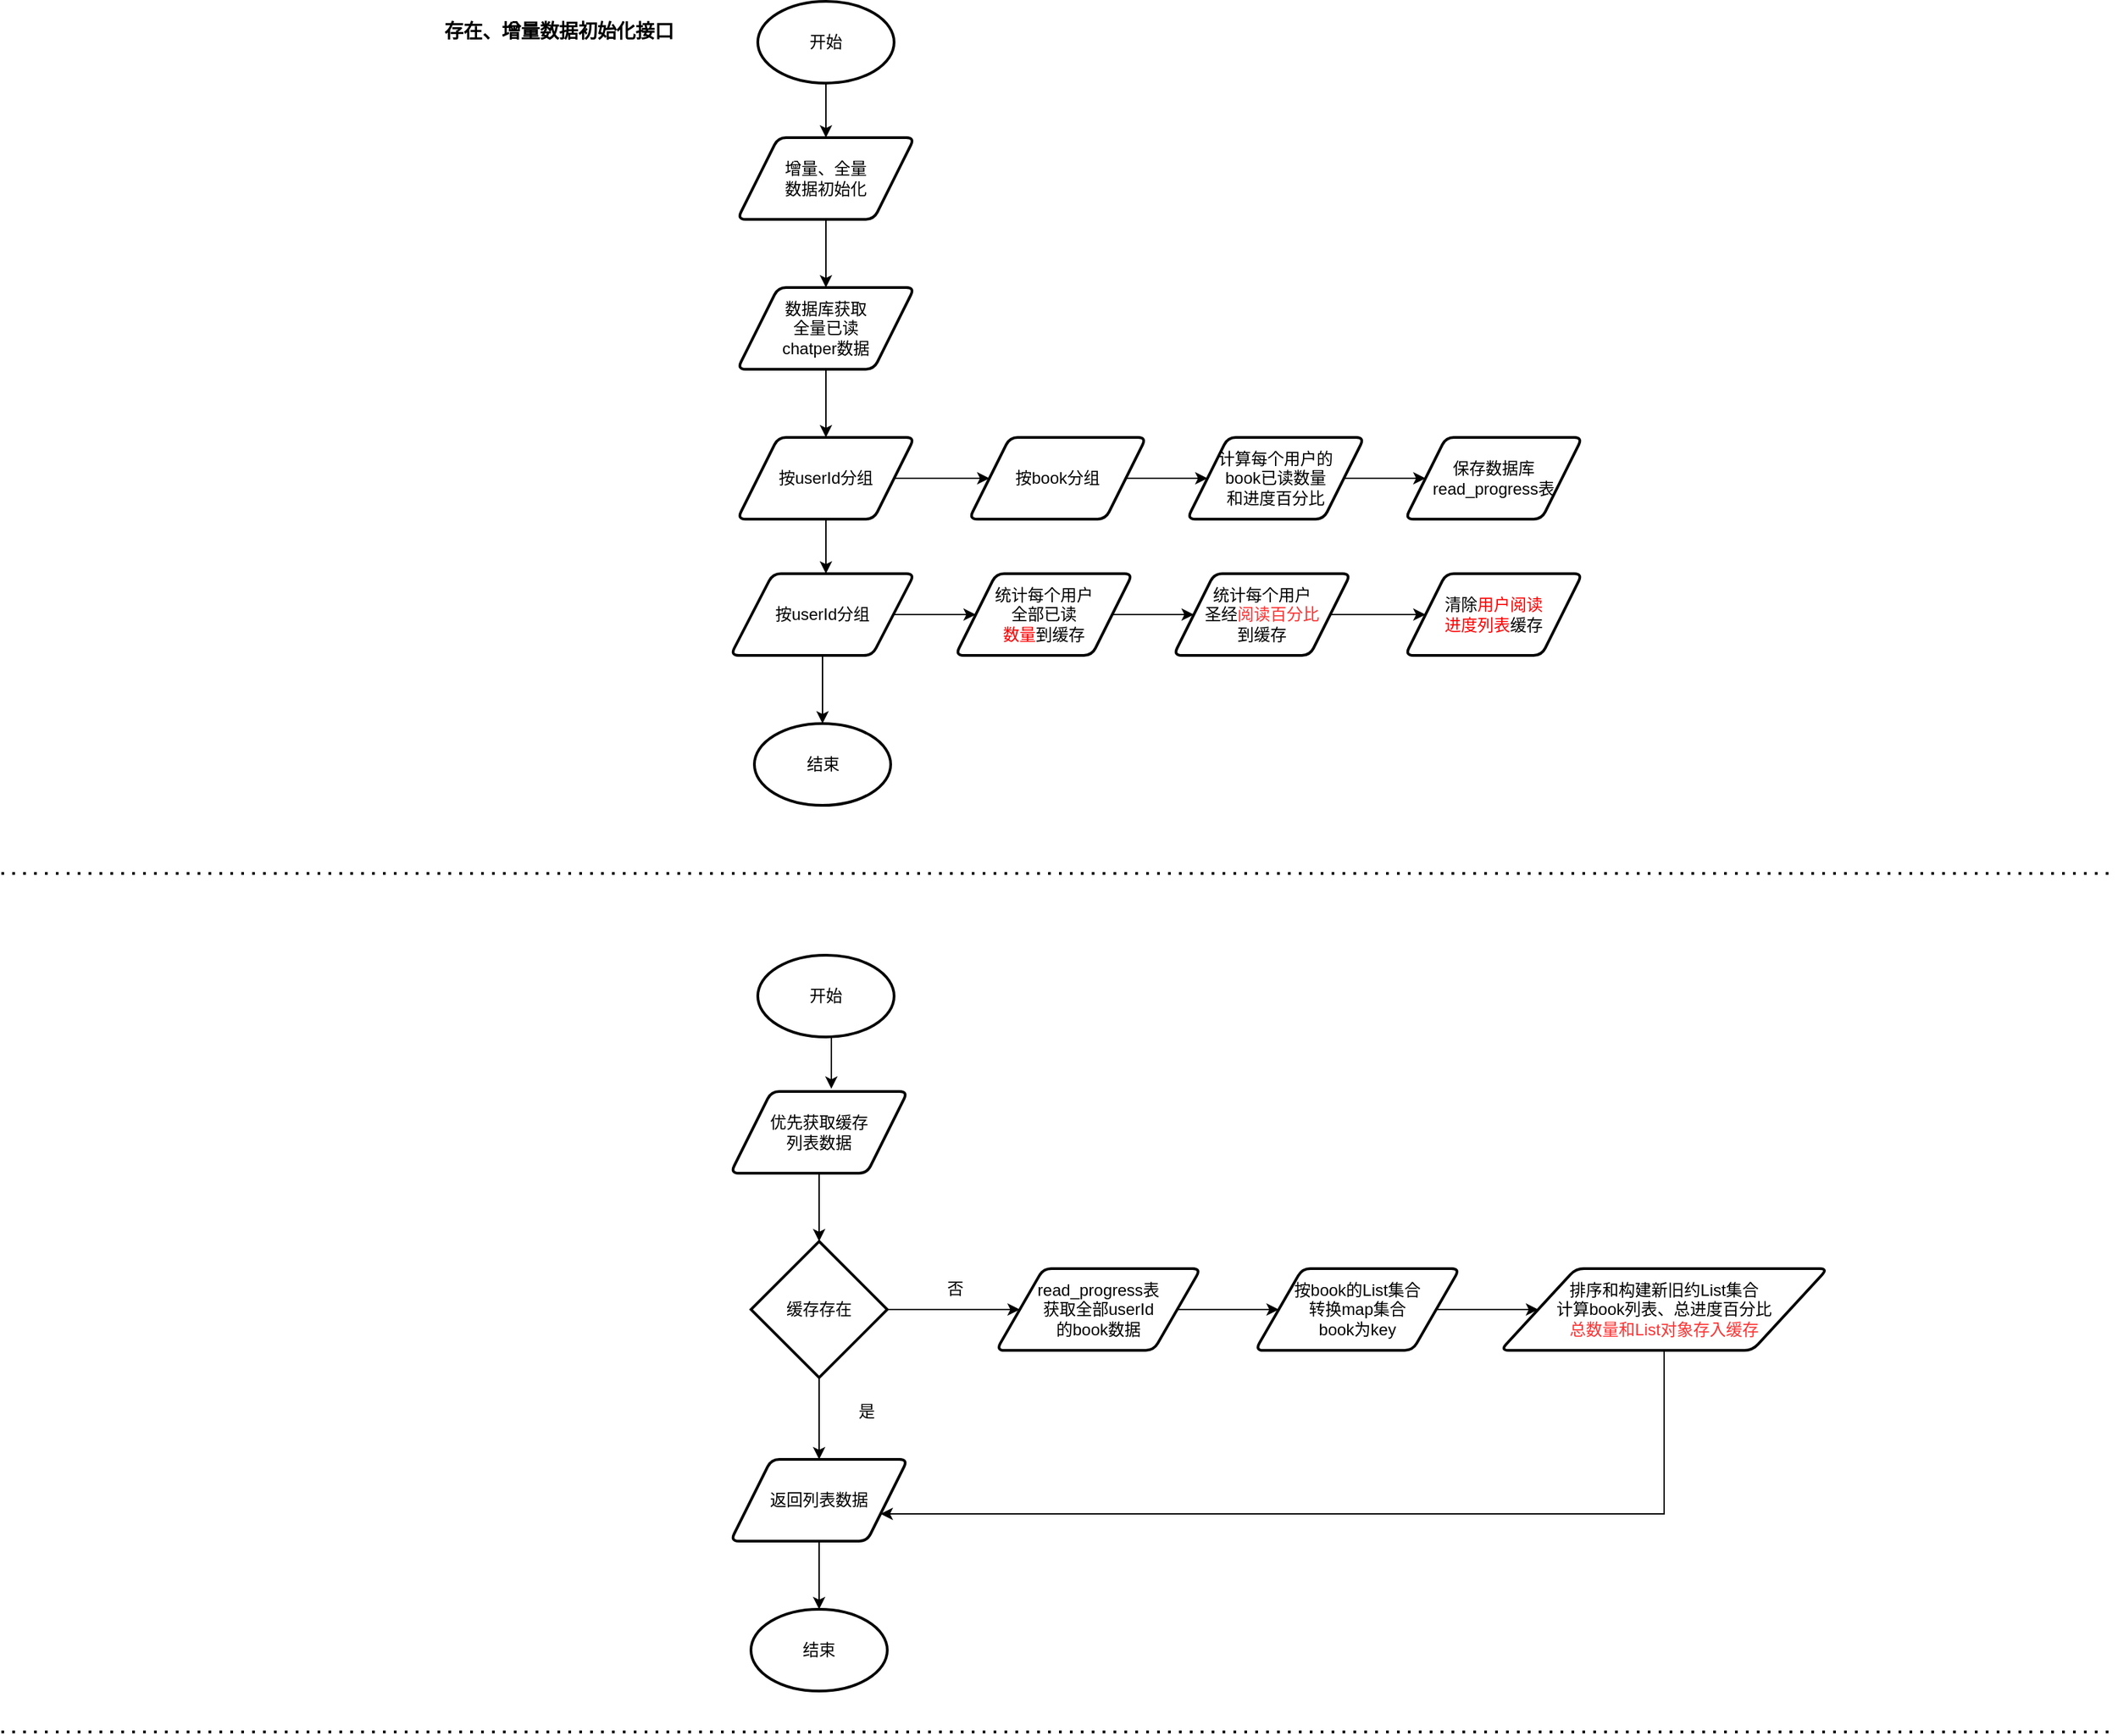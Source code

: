 <mxfile version="20.2.3" type="github">
  <diagram id="DpDPsfffJaDy5sHixKWM" name="第 1 页">
    <mxGraphModel dx="1662" dy="794" grid="1" gridSize="10" guides="1" tooltips="1" connect="1" arrows="1" fold="1" page="1" pageScale="1" pageWidth="2339" pageHeight="3300" math="0" shadow="0">
      <root>
        <mxCell id="0" />
        <mxCell id="1" parent="0" />
        <mxCell id="Ib03LIkVqxR-ll3pm1Tq-15" style="edgeStyle=orthogonalEdgeStyle;rounded=0;orthogonalLoop=1;jettySize=auto;html=1;entryX=0.5;entryY=0;entryDx=0;entryDy=0;fontColor=#FF0000;" edge="1" parent="1" source="Ib03LIkVqxR-ll3pm1Tq-1" target="Ib03LIkVqxR-ll3pm1Tq-5">
          <mxGeometry relative="1" as="geometry" />
        </mxCell>
        <mxCell id="Ib03LIkVqxR-ll3pm1Tq-1" value="开始" style="strokeWidth=2;html=1;shape=mxgraph.flowchart.start_1;whiteSpace=wrap;" vertex="1" parent="1">
          <mxGeometry x="645" y="40" width="100" height="60" as="geometry" />
        </mxCell>
        <mxCell id="Ib03LIkVqxR-ll3pm1Tq-17" style="edgeStyle=orthogonalEdgeStyle;rounded=0;orthogonalLoop=1;jettySize=auto;html=1;entryX=0.5;entryY=0;entryDx=0;entryDy=0;fontColor=#FF0000;" edge="1" parent="1" source="Ib03LIkVqxR-ll3pm1Tq-4" target="Ib03LIkVqxR-ll3pm1Tq-11">
          <mxGeometry relative="1" as="geometry" />
        </mxCell>
        <mxCell id="Ib03LIkVqxR-ll3pm1Tq-4" value="数据库获取&lt;br&gt;全量已读&lt;br&gt;chatper数据" style="shape=parallelogram;html=1;strokeWidth=2;perimeter=parallelogramPerimeter;whiteSpace=wrap;rounded=1;arcSize=12;size=0.23;" vertex="1" parent="1">
          <mxGeometry x="630" y="250" width="130" height="60" as="geometry" />
        </mxCell>
        <mxCell id="Ib03LIkVqxR-ll3pm1Tq-16" style="edgeStyle=orthogonalEdgeStyle;rounded=0;orthogonalLoop=1;jettySize=auto;html=1;entryX=0.5;entryY=0;entryDx=0;entryDy=0;fontColor=#FF0000;" edge="1" parent="1" source="Ib03LIkVqxR-ll3pm1Tq-5" target="Ib03LIkVqxR-ll3pm1Tq-4">
          <mxGeometry relative="1" as="geometry" />
        </mxCell>
        <mxCell id="Ib03LIkVqxR-ll3pm1Tq-5" value="增量、全量&lt;br&gt;数据初始化" style="shape=parallelogram;html=1;strokeWidth=2;perimeter=parallelogramPerimeter;whiteSpace=wrap;rounded=1;arcSize=12;size=0.23;" vertex="1" parent="1">
          <mxGeometry x="630" y="140" width="130" height="60" as="geometry" />
        </mxCell>
        <mxCell id="Ib03LIkVqxR-ll3pm1Tq-25" value="" style="edgeStyle=orthogonalEdgeStyle;rounded=0;orthogonalLoop=1;jettySize=auto;html=1;fontColor=#FF0000;" edge="1" parent="1" source="Ib03LIkVqxR-ll3pm1Tq-6" target="Ib03LIkVqxR-ll3pm1Tq-12">
          <mxGeometry relative="1" as="geometry" />
        </mxCell>
        <mxCell id="Ib03LIkVqxR-ll3pm1Tq-6" value="统计每个用户&lt;br&gt;全部已读&lt;br&gt;&lt;font color=&quot;#ff0000&quot;&gt;数量&lt;/font&gt;到缓存" style="shape=parallelogram;html=1;strokeWidth=2;perimeter=parallelogramPerimeter;whiteSpace=wrap;rounded=1;arcSize=12;size=0.23;" vertex="1" parent="1">
          <mxGeometry x="790" y="460" width="130" height="60" as="geometry" />
        </mxCell>
        <mxCell id="Ib03LIkVqxR-ll3pm1Tq-23" style="edgeStyle=orthogonalEdgeStyle;rounded=0;orthogonalLoop=1;jettySize=auto;html=1;exitX=1;exitY=0.5;exitDx=0;exitDy=0;entryX=0;entryY=0.5;entryDx=0;entryDy=0;fontColor=#FF0000;" edge="1" parent="1" source="Ib03LIkVqxR-ll3pm1Tq-7" target="Ib03LIkVqxR-ll3pm1Tq-8">
          <mxGeometry relative="1" as="geometry" />
        </mxCell>
        <mxCell id="Ib03LIkVqxR-ll3pm1Tq-7" value="按book分组" style="shape=parallelogram;html=1;strokeWidth=2;perimeter=parallelogramPerimeter;whiteSpace=wrap;rounded=1;arcSize=12;size=0.23;" vertex="1" parent="1">
          <mxGeometry x="800" y="360" width="130" height="60" as="geometry" />
        </mxCell>
        <mxCell id="Ib03LIkVqxR-ll3pm1Tq-27" value="" style="edgeStyle=orthogonalEdgeStyle;rounded=0;orthogonalLoop=1;jettySize=auto;html=1;fontColor=#FF0000;" edge="1" parent="1" source="Ib03LIkVqxR-ll3pm1Tq-8" target="Ib03LIkVqxR-ll3pm1Tq-9">
          <mxGeometry relative="1" as="geometry" />
        </mxCell>
        <mxCell id="Ib03LIkVqxR-ll3pm1Tq-8" value="计算每个用户的&lt;br&gt;book已读数量&lt;br&gt;和进度百分比" style="shape=parallelogram;html=1;strokeWidth=2;perimeter=parallelogramPerimeter;whiteSpace=wrap;rounded=1;arcSize=12;size=0.23;" vertex="1" parent="1">
          <mxGeometry x="960" y="360" width="130" height="60" as="geometry" />
        </mxCell>
        <mxCell id="Ib03LIkVqxR-ll3pm1Tq-9" value="保存数据库&lt;br&gt;read_progress表" style="shape=parallelogram;html=1;strokeWidth=2;perimeter=parallelogramPerimeter;whiteSpace=wrap;rounded=1;arcSize=12;size=0.23;" vertex="1" parent="1">
          <mxGeometry x="1120" y="360" width="130" height="60" as="geometry" />
        </mxCell>
        <mxCell id="Ib03LIkVqxR-ll3pm1Tq-24" style="edgeStyle=orthogonalEdgeStyle;rounded=0;orthogonalLoop=1;jettySize=auto;html=1;fontColor=#FF0000;" edge="1" parent="1" source="Ib03LIkVqxR-ll3pm1Tq-10" target="Ib03LIkVqxR-ll3pm1Tq-6">
          <mxGeometry relative="1" as="geometry" />
        </mxCell>
        <mxCell id="Ib03LIkVqxR-ll3pm1Tq-29" value="" style="edgeStyle=orthogonalEdgeStyle;rounded=0;orthogonalLoop=1;jettySize=auto;html=1;fontColor=#FF0000;" edge="1" parent="1" source="Ib03LIkVqxR-ll3pm1Tq-10" target="Ib03LIkVqxR-ll3pm1Tq-14">
          <mxGeometry relative="1" as="geometry" />
        </mxCell>
        <mxCell id="Ib03LIkVqxR-ll3pm1Tq-10" value="按userId分组" style="shape=parallelogram;html=1;strokeWidth=2;perimeter=parallelogramPerimeter;whiteSpace=wrap;rounded=1;arcSize=12;size=0.23;" vertex="1" parent="1">
          <mxGeometry x="625" y="460" width="135" height="60" as="geometry" />
        </mxCell>
        <mxCell id="Ib03LIkVqxR-ll3pm1Tq-20" style="edgeStyle=orthogonalEdgeStyle;rounded=0;orthogonalLoop=1;jettySize=auto;html=1;fontColor=#FF0000;" edge="1" parent="1" source="Ib03LIkVqxR-ll3pm1Tq-11">
          <mxGeometry relative="1" as="geometry">
            <mxPoint x="695" y="460" as="targetPoint" />
          </mxGeometry>
        </mxCell>
        <mxCell id="Ib03LIkVqxR-ll3pm1Tq-22" style="edgeStyle=orthogonalEdgeStyle;rounded=0;orthogonalLoop=1;jettySize=auto;html=1;exitX=1;exitY=0.5;exitDx=0;exitDy=0;fontColor=#FF0000;" edge="1" parent="1" source="Ib03LIkVqxR-ll3pm1Tq-11" target="Ib03LIkVqxR-ll3pm1Tq-7">
          <mxGeometry relative="1" as="geometry" />
        </mxCell>
        <mxCell id="Ib03LIkVqxR-ll3pm1Tq-11" value="按userId分组" style="shape=parallelogram;html=1;strokeWidth=2;perimeter=parallelogramPerimeter;whiteSpace=wrap;rounded=1;arcSize=12;size=0.23;" vertex="1" parent="1">
          <mxGeometry x="630" y="360" width="130" height="60" as="geometry" />
        </mxCell>
        <mxCell id="Ib03LIkVqxR-ll3pm1Tq-26" value="" style="edgeStyle=orthogonalEdgeStyle;rounded=0;orthogonalLoop=1;jettySize=auto;html=1;fontColor=#FF0000;" edge="1" parent="1" source="Ib03LIkVqxR-ll3pm1Tq-12" target="Ib03LIkVqxR-ll3pm1Tq-13">
          <mxGeometry relative="1" as="geometry" />
        </mxCell>
        <mxCell id="Ib03LIkVqxR-ll3pm1Tq-12" value="统计每个用户&lt;br&gt;圣经&lt;font color=&quot;#ff3333&quot;&gt;阅读百分比&lt;/font&gt;&lt;br&gt;到缓存" style="shape=parallelogram;html=1;strokeWidth=2;perimeter=parallelogramPerimeter;whiteSpace=wrap;rounded=1;arcSize=12;size=0.23;" vertex="1" parent="1">
          <mxGeometry x="950" y="460" width="130" height="60" as="geometry" />
        </mxCell>
        <mxCell id="Ib03LIkVqxR-ll3pm1Tq-13" value="清除&lt;font color=&quot;#ff0000&quot;&gt;用户阅读&lt;br&gt;进度列表&lt;/font&gt;缓存" style="shape=parallelogram;html=1;strokeWidth=2;perimeter=parallelogramPerimeter;whiteSpace=wrap;rounded=1;arcSize=12;size=0.23;" vertex="1" parent="1">
          <mxGeometry x="1120" y="460" width="130" height="60" as="geometry" />
        </mxCell>
        <mxCell id="Ib03LIkVqxR-ll3pm1Tq-14" value="结束" style="strokeWidth=2;html=1;shape=mxgraph.flowchart.start_1;whiteSpace=wrap;" vertex="1" parent="1">
          <mxGeometry x="642.5" y="570" width="100" height="60" as="geometry" />
        </mxCell>
        <mxCell id="Ib03LIkVqxR-ll3pm1Tq-39" style="edgeStyle=orthogonalEdgeStyle;rounded=0;orthogonalLoop=1;jettySize=auto;html=1;exitX=0.5;exitY=1;exitDx=0;exitDy=0;exitPerimeter=0;entryX=0.569;entryY=-0.033;entryDx=0;entryDy=0;entryPerimeter=0;fontColor=#FF3333;" edge="1" parent="1" source="Ib03LIkVqxR-ll3pm1Tq-30" target="Ib03LIkVqxR-ll3pm1Tq-31">
          <mxGeometry relative="1" as="geometry" />
        </mxCell>
        <mxCell id="Ib03LIkVqxR-ll3pm1Tq-30" value="开始" style="strokeWidth=2;html=1;shape=mxgraph.flowchart.start_1;whiteSpace=wrap;" vertex="1" parent="1">
          <mxGeometry x="645" y="740" width="100" height="60" as="geometry" />
        </mxCell>
        <mxCell id="Ib03LIkVqxR-ll3pm1Tq-40" value="" style="edgeStyle=orthogonalEdgeStyle;rounded=0;orthogonalLoop=1;jettySize=auto;html=1;fontColor=#FF3333;" edge="1" parent="1" source="Ib03LIkVqxR-ll3pm1Tq-31" target="Ib03LIkVqxR-ll3pm1Tq-32">
          <mxGeometry relative="1" as="geometry" />
        </mxCell>
        <mxCell id="Ib03LIkVqxR-ll3pm1Tq-31" value="优先获取缓存&lt;br&gt;列表数据" style="shape=parallelogram;html=1;strokeWidth=2;perimeter=parallelogramPerimeter;whiteSpace=wrap;rounded=1;arcSize=12;size=0.23;" vertex="1" parent="1">
          <mxGeometry x="625" y="840" width="130" height="60" as="geometry" />
        </mxCell>
        <mxCell id="Ib03LIkVqxR-ll3pm1Tq-42" value="" style="edgeStyle=orthogonalEdgeStyle;rounded=0;orthogonalLoop=1;jettySize=auto;html=1;fontColor=#FF3333;" edge="1" parent="1" source="Ib03LIkVqxR-ll3pm1Tq-32" target="Ib03LIkVqxR-ll3pm1Tq-35">
          <mxGeometry relative="1" as="geometry" />
        </mxCell>
        <mxCell id="Ib03LIkVqxR-ll3pm1Tq-49" value="" style="edgeStyle=orthogonalEdgeStyle;rounded=0;orthogonalLoop=1;jettySize=auto;html=1;fontColor=#FF3333;" edge="1" parent="1" source="Ib03LIkVqxR-ll3pm1Tq-32" target="Ib03LIkVqxR-ll3pm1Tq-33">
          <mxGeometry relative="1" as="geometry" />
        </mxCell>
        <mxCell id="Ib03LIkVqxR-ll3pm1Tq-32" value="&lt;font color=&quot;#000000&quot;&gt;缓存存在&lt;/font&gt;" style="strokeWidth=2;html=1;shape=mxgraph.flowchart.decision;whiteSpace=wrap;fontColor=#FF0000;" vertex="1" parent="1">
          <mxGeometry x="640" y="950" width="100" height="100" as="geometry" />
        </mxCell>
        <mxCell id="Ib03LIkVqxR-ll3pm1Tq-48" value="" style="edgeStyle=orthogonalEdgeStyle;rounded=0;orthogonalLoop=1;jettySize=auto;html=1;fontColor=#FF3333;" edge="1" parent="1" source="Ib03LIkVqxR-ll3pm1Tq-33" target="Ib03LIkVqxR-ll3pm1Tq-34">
          <mxGeometry relative="1" as="geometry" />
        </mxCell>
        <mxCell id="Ib03LIkVqxR-ll3pm1Tq-33" value="返回列表数据" style="shape=parallelogram;html=1;strokeWidth=2;perimeter=parallelogramPerimeter;whiteSpace=wrap;rounded=1;arcSize=12;size=0.23;" vertex="1" parent="1">
          <mxGeometry x="625" y="1110" width="130" height="60" as="geometry" />
        </mxCell>
        <mxCell id="Ib03LIkVqxR-ll3pm1Tq-34" value="结束" style="strokeWidth=2;html=1;shape=mxgraph.flowchart.start_1;whiteSpace=wrap;" vertex="1" parent="1">
          <mxGeometry x="640" y="1220" width="100" height="60" as="geometry" />
        </mxCell>
        <mxCell id="Ib03LIkVqxR-ll3pm1Tq-43" value="" style="edgeStyle=orthogonalEdgeStyle;rounded=0;orthogonalLoop=1;jettySize=auto;html=1;fontColor=#FF3333;" edge="1" parent="1" source="Ib03LIkVqxR-ll3pm1Tq-35" target="Ib03LIkVqxR-ll3pm1Tq-36">
          <mxGeometry relative="1" as="geometry" />
        </mxCell>
        <mxCell id="Ib03LIkVqxR-ll3pm1Tq-35" value="read_progress表&lt;br&gt;获取全部userId&lt;br&gt;的book数据" style="shape=parallelogram;html=1;strokeWidth=2;perimeter=parallelogramPerimeter;whiteSpace=wrap;rounded=1;arcSize=12;size=0.23;" vertex="1" parent="1">
          <mxGeometry x="820" y="970" width="150" height="60" as="geometry" />
        </mxCell>
        <mxCell id="Ib03LIkVqxR-ll3pm1Tq-44" value="" style="edgeStyle=orthogonalEdgeStyle;rounded=0;orthogonalLoop=1;jettySize=auto;html=1;fontColor=#FF3333;" edge="1" parent="1" source="Ib03LIkVqxR-ll3pm1Tq-36" target="Ib03LIkVqxR-ll3pm1Tq-37">
          <mxGeometry relative="1" as="geometry" />
        </mxCell>
        <mxCell id="Ib03LIkVqxR-ll3pm1Tq-36" value="按book的List集合&lt;br&gt;转换map集合&lt;br&gt;book为key" style="shape=parallelogram;html=1;strokeWidth=2;perimeter=parallelogramPerimeter;whiteSpace=wrap;rounded=1;arcSize=12;size=0.23;" vertex="1" parent="1">
          <mxGeometry x="1010" y="970" width="150" height="60" as="geometry" />
        </mxCell>
        <mxCell id="Ib03LIkVqxR-ll3pm1Tq-52" style="edgeStyle=orthogonalEdgeStyle;rounded=0;orthogonalLoop=1;jettySize=auto;html=1;fontColor=#000000;" edge="1" parent="1" source="Ib03LIkVqxR-ll3pm1Tq-37" target="Ib03LIkVqxR-ll3pm1Tq-33">
          <mxGeometry relative="1" as="geometry">
            <mxPoint x="790" y="1170" as="targetPoint" />
            <Array as="points">
              <mxPoint x="1310" y="1150" />
            </Array>
          </mxGeometry>
        </mxCell>
        <mxCell id="Ib03LIkVqxR-ll3pm1Tq-37" value="排序和构建新旧约List集合&lt;br&gt;计算book列表、总进度百分比&lt;br&gt;&lt;font color=&quot;#ff3333&quot;&gt;总数量和List对象存入缓存&lt;br&gt;&lt;/font&gt;" style="shape=parallelogram;html=1;strokeWidth=2;perimeter=parallelogramPerimeter;whiteSpace=wrap;rounded=1;arcSize=12;size=0.23;" vertex="1" parent="1">
          <mxGeometry x="1190" y="970" width="240" height="60" as="geometry" />
        </mxCell>
        <mxCell id="Ib03LIkVqxR-ll3pm1Tq-38" value="" style="endArrow=none;dashed=1;html=1;dashPattern=1 3;strokeWidth=2;rounded=0;fontColor=#000000;" edge="1" parent="1">
          <mxGeometry width="50" height="50" relative="1" as="geometry">
            <mxPoint x="90" y="680" as="sourcePoint" />
            <mxPoint x="1640" y="680" as="targetPoint" />
          </mxGeometry>
        </mxCell>
        <mxCell id="Ib03LIkVqxR-ll3pm1Tq-50" value="&lt;font color=&quot;#000000&quot;&gt;是&lt;/font&gt;" style="text;html=1;strokeColor=none;fillColor=none;align=center;verticalAlign=middle;whiteSpace=wrap;rounded=0;fontColor=#FF3333;" vertex="1" parent="1">
          <mxGeometry x="695" y="1060" width="60" height="30" as="geometry" />
        </mxCell>
        <mxCell id="Ib03LIkVqxR-ll3pm1Tq-51" value="&lt;font color=&quot;#000000&quot;&gt;否&lt;/font&gt;" style="text;html=1;strokeColor=none;fillColor=none;align=center;verticalAlign=middle;whiteSpace=wrap;rounded=0;fontColor=#FF3333;" vertex="1" parent="1">
          <mxGeometry x="760" y="970" width="60" height="30" as="geometry" />
        </mxCell>
        <mxCell id="Ib03LIkVqxR-ll3pm1Tq-53" value="" style="endArrow=none;dashed=1;html=1;dashPattern=1 3;strokeWidth=2;rounded=0;fontColor=#000000;" edge="1" parent="1">
          <mxGeometry width="50" height="50" relative="1" as="geometry">
            <mxPoint x="90" y="1310" as="sourcePoint" />
            <mxPoint x="1640" y="1310" as="targetPoint" />
          </mxGeometry>
        </mxCell>
        <mxCell id="Ib03LIkVqxR-ll3pm1Tq-54" value="&lt;h3&gt;存在、增量数据初始化接口&lt;/h3&gt;" style="text;html=1;strokeColor=none;fillColor=none;spacing=5;spacingTop=-20;whiteSpace=wrap;overflow=hidden;rounded=0;fontColor=#000000;" vertex="1" parent="1">
          <mxGeometry x="410" y="50" width="190" height="30" as="geometry" />
        </mxCell>
      </root>
    </mxGraphModel>
  </diagram>
</mxfile>
